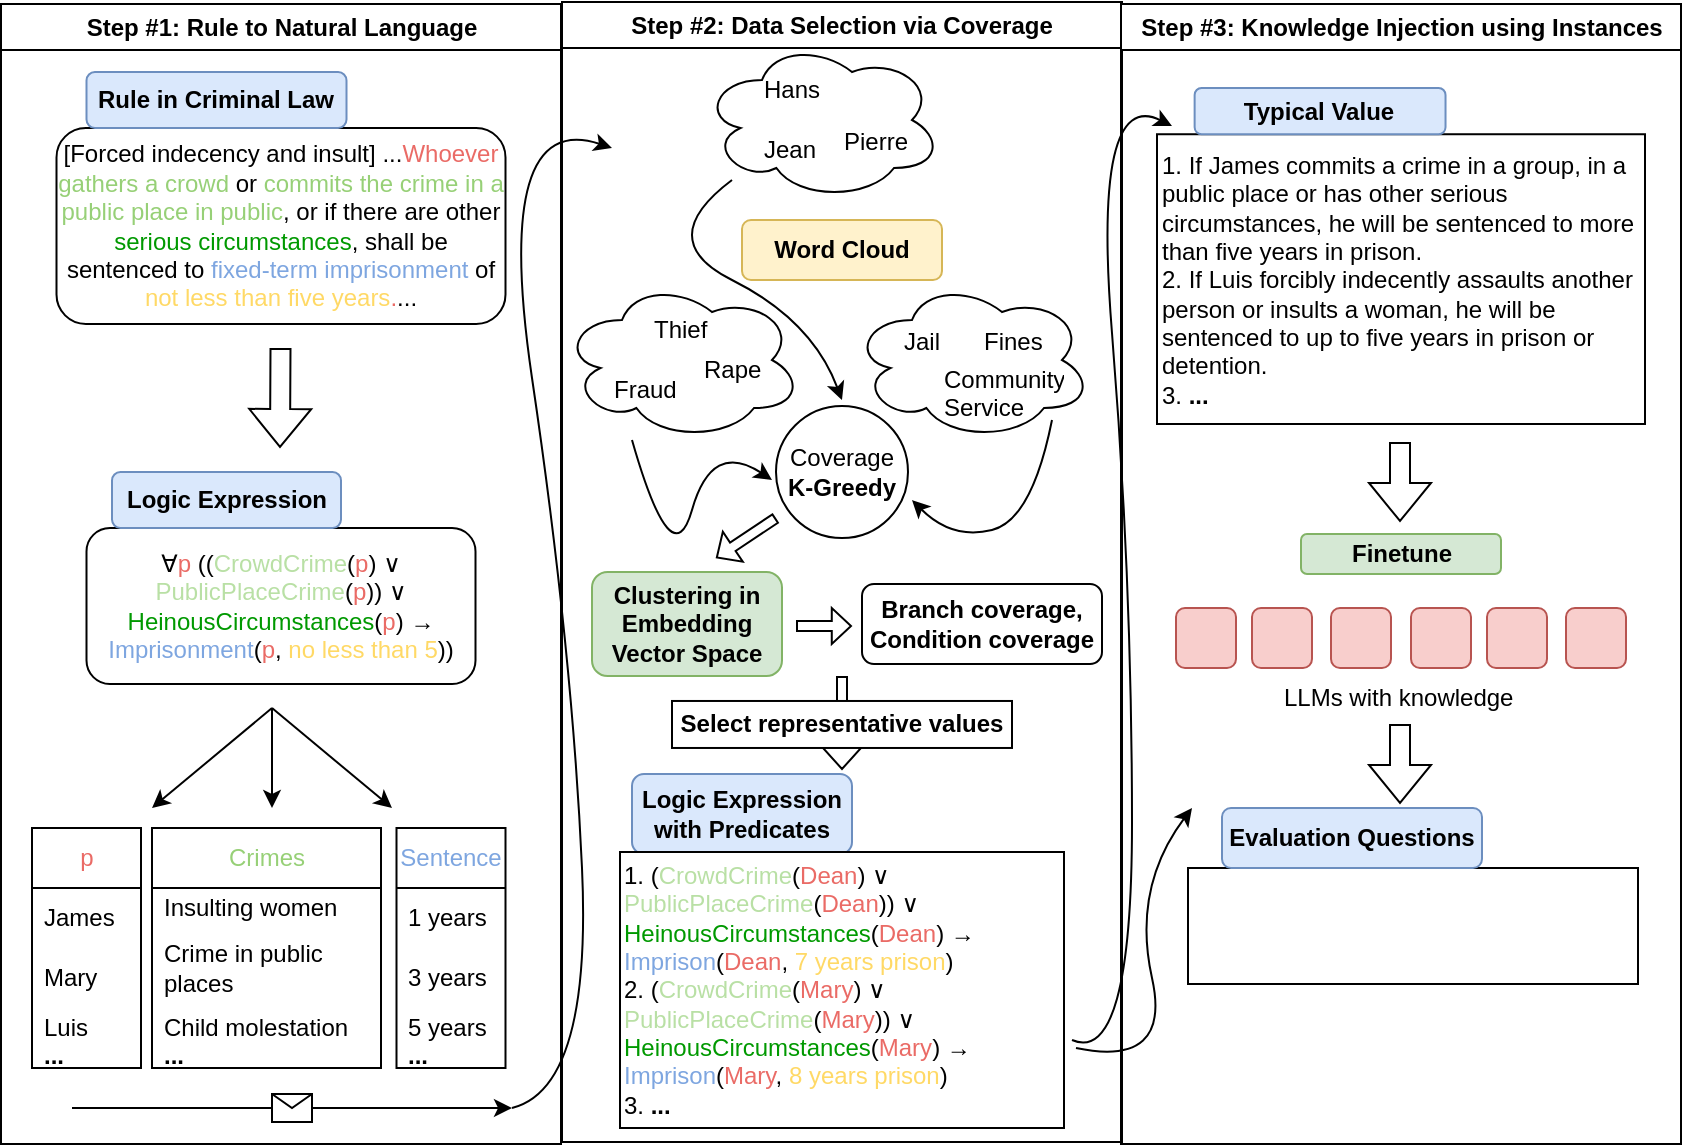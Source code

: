<mxfile version="26.0.16">
  <diagram name="Page-1" id="e7e014a7-5840-1c2e-5031-d8a46d1fe8dd">
    <mxGraphModel dx="1434" dy="836" grid="1" gridSize="10" guides="1" tooltips="1" connect="1" arrows="1" fold="1" page="1" pageScale="1" pageWidth="1169" pageHeight="826" background="none" math="0" shadow="0">
      <root>
        <mxCell id="0" />
        <mxCell id="1" parent="0" />
        <mxCell id="2" value="Step #1: Rule to Natural Language" style="swimlane;whiteSpace=wrap" parent="1" vertex="1">
          <mxGeometry x="164.5" y="128" width="280" height="570" as="geometry" />
        </mxCell>
        <mxCell id="KYdN0kWGBJhBKMdRnncq-54" value="" style="group" vertex="1" connectable="0" parent="2">
          <mxGeometry x="27.75" y="34" width="224.5" height="126" as="geometry" />
        </mxCell>
        <mxCell id="KYdN0kWGBJhBKMdRnncq-41" value="[Forced indecency and insult] ...&lt;font style=&quot;color: rgb(234, 107, 102);&quot;&gt;Whoever&lt;/font&gt;&lt;font style=&quot;color: rgb(0, 0, 0);&quot;&gt; &lt;/font&gt;&lt;font style=&quot;color: rgb(151, 208, 119);&quot;&gt;gathers a crowd&lt;/font&gt;&lt;font style=&quot;color: rgb(0, 0, 0);&quot;&gt; or &lt;/font&gt;&lt;font style=&quot;color: rgb(151, 208, 119);&quot;&gt;commits the crime in a public place in public&lt;/font&gt;&lt;font style=&quot;color: rgb(0, 0, 0);&quot;&gt;, or if there are other &lt;/font&gt;&lt;font style=&quot;color: rgb(0, 153, 0);&quot;&gt;serious circumstances&lt;/font&gt;&lt;font style=&quot;color: rgb(0, 0, 0);&quot;&gt;, shall be sentenced to &lt;/font&gt;&lt;font style=&quot;color: rgb(126, 166, 224);&quot;&gt;fixed-term imprisonment&lt;/font&gt;&lt;font style=&quot;color: rgb(0, 0, 0);&quot;&gt; of &lt;/font&gt;&lt;font style=&quot;color: rgb(255, 217, 102);&quot;&gt;not less than five years&lt;/font&gt;&lt;font color=&quot;#ea6b66&quot;&gt;.&lt;/font&gt;..." style="rounded=1;whiteSpace=wrap;html=1;" vertex="1" parent="KYdN0kWGBJhBKMdRnncq-54">
          <mxGeometry y="28" width="224.5" height="98" as="geometry" />
        </mxCell>
        <mxCell id="KYdN0kWGBJhBKMdRnncq-52" value="&lt;b&gt;Rule in Criminal Law&lt;/b&gt;" style="rounded=1;whiteSpace=wrap;html=1;fillColor=#dae8fc;strokeColor=#6c8ebf;" vertex="1" parent="KYdN0kWGBJhBKMdRnncq-54">
          <mxGeometry x="15" width="130" height="28" as="geometry" />
        </mxCell>
        <mxCell id="KYdN0kWGBJhBKMdRnncq-57" value="" style="shape=flexArrow;endArrow=classic;html=1;rounded=0;" edge="1" parent="2">
          <mxGeometry width="50" height="50" relative="1" as="geometry">
            <mxPoint x="139.75" y="172" as="sourcePoint" />
            <mxPoint x="139.5" y="222" as="targetPoint" />
          </mxGeometry>
        </mxCell>
        <mxCell id="KYdN0kWGBJhBKMdRnncq-75" value="" style="endArrow=classic;html=1;rounded=0;" edge="1" parent="2">
          <mxGeometry relative="1" as="geometry">
            <mxPoint x="35.5" y="552" as="sourcePoint" />
            <mxPoint x="255.5" y="552" as="targetPoint" />
          </mxGeometry>
        </mxCell>
        <mxCell id="KYdN0kWGBJhBKMdRnncq-76" value="" style="shape=message;html=1;outlineConnect=0;" vertex="1" parent="KYdN0kWGBJhBKMdRnncq-75">
          <mxGeometry width="20" height="14" relative="1" as="geometry">
            <mxPoint x="-10" y="-7" as="offset" />
          </mxGeometry>
        </mxCell>
        <mxCell id="KYdN0kWGBJhBKMdRnncq-78" value="" style="group" vertex="1" connectable="0" parent="2">
          <mxGeometry x="15.5" y="412" width="236.75" height="120" as="geometry" />
        </mxCell>
        <mxCell id="KYdN0kWGBJhBKMdRnncq-61" value="&lt;font style=&quot;color: rgb(234, 107, 102);&quot;&gt;p&lt;/font&gt;" style="swimlane;fontStyle=0;childLayout=stackLayout;horizontal=1;startSize=30;horizontalStack=0;resizeParent=1;resizeParentMax=0;resizeLast=0;collapsible=1;marginBottom=0;whiteSpace=wrap;html=1;" vertex="1" parent="KYdN0kWGBJhBKMdRnncq-78">
          <mxGeometry width="54.5" height="120" as="geometry" />
        </mxCell>
        <mxCell id="KYdN0kWGBJhBKMdRnncq-62" value="James" style="text;strokeColor=none;fillColor=none;align=left;verticalAlign=middle;spacingLeft=4;spacingRight=4;overflow=hidden;points=[[0,0.5],[1,0.5]];portConstraint=eastwest;rotatable=0;whiteSpace=wrap;html=1;" vertex="1" parent="KYdN0kWGBJhBKMdRnncq-61">
          <mxGeometry y="30" width="54.5" height="30" as="geometry" />
        </mxCell>
        <mxCell id="KYdN0kWGBJhBKMdRnncq-63" value="Mary" style="text;strokeColor=none;fillColor=none;align=left;verticalAlign=middle;spacingLeft=4;spacingRight=4;overflow=hidden;points=[[0,0.5],[1,0.5]];portConstraint=eastwest;rotatable=0;whiteSpace=wrap;html=1;" vertex="1" parent="KYdN0kWGBJhBKMdRnncq-61">
          <mxGeometry y="60" width="54.5" height="30" as="geometry" />
        </mxCell>
        <mxCell id="KYdN0kWGBJhBKMdRnncq-64" value="Luis&lt;br&gt;&lt;b&gt;...&lt;/b&gt;" style="text;strokeColor=none;fillColor=none;align=left;verticalAlign=middle;spacingLeft=4;spacingRight=4;overflow=hidden;points=[[0,0.5],[1,0.5]];portConstraint=eastwest;rotatable=0;whiteSpace=wrap;html=1;" vertex="1" parent="KYdN0kWGBJhBKMdRnncq-61">
          <mxGeometry y="90" width="54.5" height="30" as="geometry" />
        </mxCell>
        <mxCell id="KYdN0kWGBJhBKMdRnncq-65" value="&lt;font style=&quot;color: rgb(151, 208, 119);&quot;&gt;Crimes&lt;/font&gt;" style="swimlane;fontStyle=0;childLayout=stackLayout;horizontal=1;startSize=30;horizontalStack=0;resizeParent=1;resizeParentMax=0;resizeLast=0;collapsible=1;marginBottom=0;whiteSpace=wrap;html=1;" vertex="1" parent="KYdN0kWGBJhBKMdRnncq-78">
          <mxGeometry x="60" width="114.5" height="120" as="geometry" />
        </mxCell>
        <mxCell id="KYdN0kWGBJhBKMdRnncq-66" value="Insulting women" style="text;strokeColor=none;fillColor=none;align=left;verticalAlign=middle;spacingLeft=4;spacingRight=4;overflow=hidden;points=[[0,0.5],[1,0.5]];portConstraint=eastwest;rotatable=0;whiteSpace=wrap;html=1;" vertex="1" parent="KYdN0kWGBJhBKMdRnncq-65">
          <mxGeometry y="30" width="114.5" height="20" as="geometry" />
        </mxCell>
        <mxCell id="KYdN0kWGBJhBKMdRnncq-67" value="Crime in public places" style="text;strokeColor=none;fillColor=none;align=left;verticalAlign=middle;spacingLeft=4;spacingRight=4;overflow=hidden;points=[[0,0.5],[1,0.5]];portConstraint=eastwest;rotatable=0;whiteSpace=wrap;html=1;" vertex="1" parent="KYdN0kWGBJhBKMdRnncq-65">
          <mxGeometry y="50" width="114.5" height="40" as="geometry" />
        </mxCell>
        <mxCell id="KYdN0kWGBJhBKMdRnncq-74" value="" style="curved=1;endArrow=classic;html=1;rounded=0;" edge="1" parent="KYdN0kWGBJhBKMdRnncq-65">
          <mxGeometry width="50" height="50" relative="1" as="geometry">
            <mxPoint x="180" y="140" as="sourcePoint" />
            <mxPoint x="230" y="-340" as="targetPoint" />
            <Array as="points">
              <mxPoint x="220" y="130" />
              <mxPoint x="210" y="-90" />
              <mxPoint x="170" y="-360" />
            </Array>
          </mxGeometry>
        </mxCell>
        <mxCell id="KYdN0kWGBJhBKMdRnncq-68" value="Child molestation&lt;br&gt;&lt;b&gt;...&lt;/b&gt;" style="text;strokeColor=none;fillColor=none;align=left;verticalAlign=middle;spacingLeft=4;spacingRight=4;overflow=hidden;points=[[0,0.5],[1,0.5]];portConstraint=eastwest;rotatable=0;whiteSpace=wrap;html=1;" vertex="1" parent="KYdN0kWGBJhBKMdRnncq-65">
          <mxGeometry y="90" width="114.5" height="30" as="geometry" />
        </mxCell>
        <mxCell id="KYdN0kWGBJhBKMdRnncq-69" value="&lt;font style=&quot;color: rgb(126, 166, 224);&quot;&gt;Sentence&lt;/font&gt;" style="swimlane;fontStyle=0;childLayout=stackLayout;horizontal=1;startSize=30;horizontalStack=0;resizeParent=1;resizeParentMax=0;resizeLast=0;collapsible=1;marginBottom=0;whiteSpace=wrap;html=1;" vertex="1" parent="KYdN0kWGBJhBKMdRnncq-78">
          <mxGeometry x="182.25" width="54.5" height="120" as="geometry" />
        </mxCell>
        <mxCell id="KYdN0kWGBJhBKMdRnncq-70" value="1 years" style="text;strokeColor=none;fillColor=none;align=left;verticalAlign=middle;spacingLeft=4;spacingRight=4;overflow=hidden;points=[[0,0.5],[1,0.5]];portConstraint=eastwest;rotatable=0;whiteSpace=wrap;html=1;" vertex="1" parent="KYdN0kWGBJhBKMdRnncq-69">
          <mxGeometry y="30" width="54.5" height="30" as="geometry" />
        </mxCell>
        <mxCell id="KYdN0kWGBJhBKMdRnncq-71" value="3 years" style="text;strokeColor=none;fillColor=none;align=left;verticalAlign=middle;spacingLeft=4;spacingRight=4;overflow=hidden;points=[[0,0.5],[1,0.5]];portConstraint=eastwest;rotatable=0;whiteSpace=wrap;html=1;" vertex="1" parent="KYdN0kWGBJhBKMdRnncq-69">
          <mxGeometry y="60" width="54.5" height="30" as="geometry" />
        </mxCell>
        <mxCell id="KYdN0kWGBJhBKMdRnncq-72" value="5 years&lt;br&gt;&lt;b&gt;...&lt;/b&gt;" style="text;strokeColor=none;fillColor=none;align=left;verticalAlign=middle;spacingLeft=4;spacingRight=4;overflow=hidden;points=[[0,0.5],[1,0.5]];portConstraint=eastwest;rotatable=0;whiteSpace=wrap;html=1;" vertex="1" parent="KYdN0kWGBJhBKMdRnncq-69">
          <mxGeometry y="90" width="54.5" height="30" as="geometry" />
        </mxCell>
        <mxCell id="KYdN0kWGBJhBKMdRnncq-80" value="" style="group" vertex="1" connectable="0" parent="2">
          <mxGeometry x="42.75" y="234" width="194.5" height="106" as="geometry" />
        </mxCell>
        <mxCell id="KYdN0kWGBJhBKMdRnncq-48" value="∀&lt;font style=&quot;color: rgb(234, 107, 102);&quot;&gt;p&lt;/font&gt; ((&lt;font style=&quot;color: rgb(185, 224, 165);&quot;&gt;CrowdCrime&lt;/font&gt;(&lt;font style=&quot;color: rgb(234, 107, 102);&quot;&gt;p&lt;/font&gt;) ∨ &lt;font style=&quot;color: rgb(185, 224, 165);&quot;&gt;PublicPlaceCrime&lt;/font&gt;(&lt;font style=&quot;color: rgb(234, 107, 102);&quot;&gt;p&lt;/font&gt;)) ∨ &lt;font style=&quot;color: rgb(0, 153, 0);&quot;&gt;HeinousCircumstances&lt;/font&gt;(&lt;font style=&quot;color: rgb(234, 107, 102);&quot;&gt;p&lt;/font&gt;) → &lt;font style=&quot;color: rgb(126, 166, 224);&quot;&gt;Imprisonment&lt;/font&gt;(&lt;font style=&quot;color: rgb(234, 107, 102);&quot;&gt;p&lt;/font&gt;, &lt;font style=&quot;color: rgb(255, 217, 102);&quot;&gt;no less than 5&lt;/font&gt;))" style="rounded=1;whiteSpace=wrap;html=1;" vertex="1" parent="KYdN0kWGBJhBKMdRnncq-80">
          <mxGeometry y="28" width="194.5" height="78" as="geometry" />
        </mxCell>
        <mxCell id="KYdN0kWGBJhBKMdRnncq-55" value="&lt;b&gt;Logic Expression&lt;/b&gt;" style="rounded=1;whiteSpace=wrap;html=1;fillColor=#dae8fc;strokeColor=#6c8ebf;" vertex="1" parent="KYdN0kWGBJhBKMdRnncq-80">
          <mxGeometry x="12.75" width="114.5" height="28" as="geometry" />
        </mxCell>
        <mxCell id="KYdN0kWGBJhBKMdRnncq-81" value="" style="group" vertex="1" connectable="0" parent="2">
          <mxGeometry x="75.5" y="352" width="120" height="50" as="geometry" />
        </mxCell>
        <mxCell id="KYdN0kWGBJhBKMdRnncq-58" value="" style="endArrow=classic;html=1;rounded=0;" edge="1" parent="KYdN0kWGBJhBKMdRnncq-81">
          <mxGeometry width="50" height="50" relative="1" as="geometry">
            <mxPoint x="60" as="sourcePoint" />
            <mxPoint y="50" as="targetPoint" />
          </mxGeometry>
        </mxCell>
        <mxCell id="KYdN0kWGBJhBKMdRnncq-59" value="" style="endArrow=classic;html=1;rounded=0;" edge="1" parent="KYdN0kWGBJhBKMdRnncq-81">
          <mxGeometry width="50" height="50" relative="1" as="geometry">
            <mxPoint x="60" as="sourcePoint" />
            <mxPoint x="60" y="50" as="targetPoint" />
          </mxGeometry>
        </mxCell>
        <mxCell id="KYdN0kWGBJhBKMdRnncq-60" value="" style="endArrow=classic;html=1;rounded=0;" edge="1" parent="KYdN0kWGBJhBKMdRnncq-81">
          <mxGeometry width="50" height="50" relative="1" as="geometry">
            <mxPoint x="60" as="sourcePoint" />
            <mxPoint x="120" y="50" as="targetPoint" />
          </mxGeometry>
        </mxCell>
        <mxCell id="3" value="Step #2: Data Selection via Coverage" style="swimlane;whiteSpace=wrap" parent="1" vertex="1">
          <mxGeometry x="445" y="127" width="280" height="570" as="geometry" />
        </mxCell>
        <mxCell id="KYdN0kWGBJhBKMdRnncq-82" value="Coverage&lt;br&gt;&lt;b&gt;K-Greedy&lt;/b&gt;" style="ellipse;whiteSpace=wrap;html=1;aspect=fixed;" vertex="1" parent="3">
          <mxGeometry x="107" y="202" width="66" height="66" as="geometry" />
        </mxCell>
        <mxCell id="KYdN0kWGBJhBKMdRnncq-94" value="&lt;b&gt;Word Cloud&lt;/b&gt;" style="rounded=1;whiteSpace=wrap;html=1;fillColor=#fff2cc;strokeColor=#d6b656;" vertex="1" parent="3">
          <mxGeometry x="90" y="109" width="100" height="30" as="geometry" />
        </mxCell>
        <mxCell id="KYdN0kWGBJhBKMdRnncq-99" value="" style="group" vertex="1" connectable="0" parent="3">
          <mxGeometry x="70" y="19" width="120" height="80" as="geometry" />
        </mxCell>
        <mxCell id="KYdN0kWGBJhBKMdRnncq-91" value="" style="ellipse;shape=cloud;whiteSpace=wrap;html=1;" vertex="1" parent="KYdN0kWGBJhBKMdRnncq-99">
          <mxGeometry width="120" height="80" as="geometry" />
        </mxCell>
        <mxCell id="KYdN0kWGBJhBKMdRnncq-95" value="Hans" style="text;strokeColor=none;fillColor=none;align=left;verticalAlign=middle;spacingLeft=4;spacingRight=4;overflow=hidden;points=[[0,0.5],[1,0.5]];portConstraint=eastwest;rotatable=0;whiteSpace=wrap;html=1;" vertex="1" parent="KYdN0kWGBJhBKMdRnncq-99">
          <mxGeometry x="25" y="10" width="50" height="30" as="geometry" />
        </mxCell>
        <mxCell id="KYdN0kWGBJhBKMdRnncq-97" value="Pierre" style="text;strokeColor=none;fillColor=none;align=left;verticalAlign=middle;spacingLeft=4;spacingRight=4;overflow=hidden;points=[[0,0.5],[1,0.5]];portConstraint=eastwest;rotatable=0;whiteSpace=wrap;html=1;" vertex="1" parent="KYdN0kWGBJhBKMdRnncq-99">
          <mxGeometry x="65" y="36" width="50" height="30" as="geometry" />
        </mxCell>
        <mxCell id="KYdN0kWGBJhBKMdRnncq-98" value="Jean" style="text;strokeColor=none;fillColor=none;align=left;verticalAlign=middle;spacingLeft=4;spacingRight=4;overflow=hidden;points=[[0,0.5],[1,0.5]];portConstraint=eastwest;rotatable=0;whiteSpace=wrap;html=1;" vertex="1" parent="KYdN0kWGBJhBKMdRnncq-99">
          <mxGeometry x="25" y="40" width="40" height="30" as="geometry" />
        </mxCell>
        <mxCell id="KYdN0kWGBJhBKMdRnncq-108" value="" style="curved=1;endArrow=classic;html=1;rounded=0;" edge="1" parent="KYdN0kWGBJhBKMdRnncq-99">
          <mxGeometry width="50" height="50" relative="1" as="geometry">
            <mxPoint x="15" y="70" as="sourcePoint" />
            <mxPoint x="70" y="180" as="targetPoint" />
            <Array as="points">
              <mxPoint x="-25" y="100" />
              <mxPoint x="55" y="140" />
            </Array>
          </mxGeometry>
        </mxCell>
        <mxCell id="KYdN0kWGBJhBKMdRnncq-103" value="" style="group" vertex="1" connectable="0" parent="3">
          <mxGeometry y="139" width="120" height="80" as="geometry" />
        </mxCell>
        <mxCell id="KYdN0kWGBJhBKMdRnncq-92" value="" style="ellipse;shape=cloud;whiteSpace=wrap;html=1;" vertex="1" parent="KYdN0kWGBJhBKMdRnncq-103">
          <mxGeometry width="120" height="80" as="geometry" />
        </mxCell>
        <mxCell id="KYdN0kWGBJhBKMdRnncq-100" value="Thief" style="text;strokeColor=none;fillColor=none;align=left;verticalAlign=middle;spacingLeft=4;spacingRight=4;overflow=hidden;points=[[0,0.5],[1,0.5]];portConstraint=eastwest;rotatable=0;whiteSpace=wrap;html=1;" vertex="1" parent="KYdN0kWGBJhBKMdRnncq-103">
          <mxGeometry x="40" y="10" width="40" height="30" as="geometry" />
        </mxCell>
        <mxCell id="KYdN0kWGBJhBKMdRnncq-101" value="Fraud" style="text;strokeColor=none;fillColor=none;align=left;verticalAlign=middle;spacingLeft=4;spacingRight=4;overflow=hidden;points=[[0,0.5],[1,0.5]];portConstraint=eastwest;rotatable=0;whiteSpace=wrap;html=1;" vertex="1" parent="KYdN0kWGBJhBKMdRnncq-103">
          <mxGeometry x="20" y="40" width="50" height="30" as="geometry" />
        </mxCell>
        <mxCell id="KYdN0kWGBJhBKMdRnncq-102" value="Rape" style="text;strokeColor=none;fillColor=none;align=left;verticalAlign=middle;spacingLeft=4;spacingRight=4;overflow=hidden;points=[[0,0.5],[1,0.5]];portConstraint=eastwest;rotatable=0;whiteSpace=wrap;html=1;" vertex="1" parent="KYdN0kWGBJhBKMdRnncq-103">
          <mxGeometry x="65" y="30" width="40" height="30" as="geometry" />
        </mxCell>
        <mxCell id="KYdN0kWGBJhBKMdRnncq-110" value="" style="curved=1;endArrow=classic;html=1;rounded=0;" edge="1" parent="KYdN0kWGBJhBKMdRnncq-103">
          <mxGeometry width="50" height="50" relative="1" as="geometry">
            <mxPoint x="35" y="80" as="sourcePoint" />
            <mxPoint x="105" y="100" as="targetPoint" />
            <Array as="points">
              <mxPoint x="55" y="150" />
              <mxPoint x="75" y="80" />
            </Array>
          </mxGeometry>
        </mxCell>
        <mxCell id="KYdN0kWGBJhBKMdRnncq-107" value="" style="group" vertex="1" connectable="0" parent="3">
          <mxGeometry x="145" y="139" width="120" height="80" as="geometry" />
        </mxCell>
        <mxCell id="KYdN0kWGBJhBKMdRnncq-93" value="" style="ellipse;shape=cloud;whiteSpace=wrap;html=1;" vertex="1" parent="KYdN0kWGBJhBKMdRnncq-107">
          <mxGeometry width="120" height="80" as="geometry" />
        </mxCell>
        <mxCell id="KYdN0kWGBJhBKMdRnncq-104" value="Jail" style="text;strokeColor=none;fillColor=none;align=left;verticalAlign=middle;spacingLeft=4;spacingRight=4;overflow=hidden;points=[[0,0.5],[1,0.5]];portConstraint=eastwest;rotatable=0;whiteSpace=wrap;html=1;" vertex="1" parent="KYdN0kWGBJhBKMdRnncq-107">
          <mxGeometry x="20" y="16" width="40" height="30" as="geometry" />
        </mxCell>
        <mxCell id="KYdN0kWGBJhBKMdRnncq-105" value="Fines" style="text;strokeColor=none;fillColor=none;align=left;verticalAlign=middle;spacingLeft=4;spacingRight=4;overflow=hidden;points=[[0,0.5],[1,0.5]];portConstraint=eastwest;rotatable=0;whiteSpace=wrap;html=1;" vertex="1" parent="KYdN0kWGBJhBKMdRnncq-107">
          <mxGeometry x="60" y="16" width="50" height="30" as="geometry" />
        </mxCell>
        <mxCell id="KYdN0kWGBJhBKMdRnncq-106" value="Community Service" style="text;strokeColor=none;fillColor=none;align=left;verticalAlign=middle;spacingLeft=4;spacingRight=4;overflow=hidden;points=[[0,0.5],[1,0.5]];portConstraint=eastwest;rotatable=0;whiteSpace=wrap;html=1;" vertex="1" parent="KYdN0kWGBJhBKMdRnncq-107">
          <mxGeometry x="40" y="40" width="70" height="30" as="geometry" />
        </mxCell>
        <mxCell id="KYdN0kWGBJhBKMdRnncq-111" value="" style="curved=1;endArrow=classic;html=1;rounded=0;" edge="1" parent="KYdN0kWGBJhBKMdRnncq-107">
          <mxGeometry width="50" height="50" relative="1" as="geometry">
            <mxPoint x="100" y="70" as="sourcePoint" />
            <mxPoint x="30" y="110" as="targetPoint" />
            <Array as="points">
              <mxPoint x="90" y="120" />
              <mxPoint x="50" y="130" />
            </Array>
          </mxGeometry>
        </mxCell>
        <mxCell id="KYdN0kWGBJhBKMdRnncq-116" value="" style="group" vertex="1" connectable="0" parent="3">
          <mxGeometry x="55" y="352" width="170" height="68.98" as="geometry" />
        </mxCell>
        <mxCell id="KYdN0kWGBJhBKMdRnncq-113" value="" style="shape=flexArrow;endArrow=classic;html=1;rounded=0;width=5;endSize=4.47;" edge="1" parent="KYdN0kWGBJhBKMdRnncq-116">
          <mxGeometry width="50" height="50" relative="1" as="geometry">
            <mxPoint x="85" y="-15" as="sourcePoint" />
            <mxPoint x="85" y="32" as="targetPoint" />
          </mxGeometry>
        </mxCell>
        <mxCell id="KYdN0kWGBJhBKMdRnncq-115" value="&lt;b&gt;Select representative values&lt;/b&gt;" style="rounded=0;whiteSpace=wrap;html=1;" vertex="1" parent="KYdN0kWGBJhBKMdRnncq-116">
          <mxGeometry y="-2.517" width="170" height="23.5" as="geometry" />
        </mxCell>
        <mxCell id="KYdN0kWGBJhBKMdRnncq-143" value="&lt;b&gt;Logic Expression with Predicates&lt;/b&gt;" style="rounded=1;whiteSpace=wrap;html=1;fillColor=#dae8fc;strokeColor=#6c8ebf;" vertex="1" parent="KYdN0kWGBJhBKMdRnncq-116">
          <mxGeometry x="-20" y="33.98" width="110" height="40" as="geometry" />
        </mxCell>
        <mxCell id="KYdN0kWGBJhBKMdRnncq-117" value="1. (&lt;font style=&quot;color: rgb(185, 224, 165);&quot;&gt;CrowdCrime&lt;/font&gt;(&lt;font style=&quot;color: rgb(234, 107, 102);&quot;&gt;Dean&lt;/font&gt;) ∨ &lt;font style=&quot;color: rgb(185, 224, 165);&quot;&gt;PublicPlaceCrime&lt;/font&gt;(&lt;font style=&quot;color: rgb(234, 107, 102);&quot;&gt;Dean&lt;/font&gt;)) ∨ &lt;font style=&quot;color: rgb(0, 153, 0);&quot;&gt;HeinousCircumstances&lt;/font&gt;(&lt;font style=&quot;color: rgb(234, 107, 102);&quot;&gt;Dean&lt;/font&gt;) → &lt;font style=&quot;color: rgb(126, 166, 224);&quot;&gt;Imprison&lt;/font&gt;(&lt;font style=&quot;color: rgb(234, 107, 102);&quot;&gt;Dean&lt;/font&gt;, &lt;font style=&quot;color: rgb(255, 217, 102);&quot;&gt;7 years prison&lt;/font&gt;)&lt;div&gt;&lt;span style=&quot;background-color: transparent; color: light-dark(rgb(0, 0, 0), rgb(255, 255, 255));&quot;&gt;2.&amp;nbsp;&lt;/span&gt;&lt;span style=&quot;background-color: transparent;&quot;&gt;(&lt;font style=&quot;color: rgb(185, 224, 165);&quot;&gt;CrowdCrime&lt;/font&gt;(&lt;font style=&quot;color: rgb(234, 107, 102);&quot;&gt;Mary&lt;/font&gt;) ∨ &lt;font style=&quot;color: rgb(185, 224, 165);&quot;&gt;PublicPlaceCrime&lt;/font&gt;(&lt;font style=&quot;color: rgb(234, 107, 102);&quot;&gt;Mary&lt;/font&gt;)) ∨ &lt;font style=&quot;color: rgb(0, 153, 0);&quot;&gt;HeinousCircumstances&lt;/font&gt;(&lt;font style=&quot;color: rgb(234, 107, 102);&quot;&gt;Mary&lt;/font&gt;) → &lt;font style=&quot;color: rgb(126, 166, 224);&quot;&gt;Imprison&lt;/font&gt;(&lt;font style=&quot;color: rgb(234, 107, 102);&quot;&gt;Mary&lt;/font&gt;, &lt;font style=&quot;color: rgb(255, 217, 102);&quot;&gt;8 years prison&lt;/font&gt;)&lt;/span&gt;&lt;span style=&quot;background-color: transparent; color: light-dark(rgb(0, 0, 0), rgb(255, 255, 255));&quot;&gt;&amp;nbsp;&lt;/span&gt;&lt;/div&gt;&lt;div&gt;&lt;span style=&quot;background-color: transparent; color: light-dark(rgb(0, 0, 0), rgb(255, 255, 255));&quot;&gt;3. &lt;b&gt;...&lt;/b&gt;&lt;/span&gt;&lt;/div&gt;" style="rounded=0;whiteSpace=wrap;html=1;align=left;" vertex="1" parent="3">
          <mxGeometry x="29" y="425" width="222" height="138" as="geometry" />
        </mxCell>
        <mxCell id="KYdN0kWGBJhBKMdRnncq-119" value="&lt;b&gt;Clustering in Embedding Vector Space&lt;/b&gt;" style="rounded=1;whiteSpace=wrap;html=1;fillColor=#d5e8d4;strokeColor=#82b366;" vertex="1" parent="3">
          <mxGeometry x="15" y="285" width="95" height="52" as="geometry" />
        </mxCell>
        <mxCell id="KYdN0kWGBJhBKMdRnncq-120" value="&lt;b&gt;Branch coverage, Condition coverage&lt;/b&gt;" style="rounded=1;whiteSpace=wrap;html=1;" vertex="1" parent="3">
          <mxGeometry x="150" y="291" width="120" height="40" as="geometry" />
        </mxCell>
        <mxCell id="KYdN0kWGBJhBKMdRnncq-122" value="" style="shape=flexArrow;endArrow=classic;html=1;rounded=0;endWidth=12;endSize=2.87;width=5;" edge="1" parent="3">
          <mxGeometry width="50" height="50" relative="1" as="geometry">
            <mxPoint x="107" y="258" as="sourcePoint" />
            <mxPoint x="77" y="278" as="targetPoint" />
            <Array as="points">
              <mxPoint x="107" y="258" />
            </Array>
          </mxGeometry>
        </mxCell>
        <mxCell id="KYdN0kWGBJhBKMdRnncq-124" value="" style="curved=1;endArrow=classic;html=1;rounded=0;" edge="1" parent="3">
          <mxGeometry width="50" height="50" relative="1" as="geometry">
            <mxPoint x="255" y="519" as="sourcePoint" />
            <mxPoint x="305" y="62" as="targetPoint" />
            <Array as="points">
              <mxPoint x="285" y="532" />
              <mxPoint x="285" y="289" />
              <mxPoint x="265" y="42" />
            </Array>
          </mxGeometry>
        </mxCell>
        <mxCell id="4" value="Step #3: Knowledge Injection using Instances" style="swimlane;whiteSpace=wrap" parent="1" vertex="1">
          <mxGeometry x="724.5" y="128" width="280" height="570" as="geometry" />
        </mxCell>
        <mxCell id="KYdN0kWGBJhBKMdRnncq-87" value="" style="group" vertex="1" connectable="0" parent="4">
          <mxGeometry x="18" y="42" width="244" height="168" as="geometry" />
        </mxCell>
        <mxCell id="KYdN0kWGBJhBKMdRnncq-84" value="&lt;span style=&quot;background-color: transparent; color: light-dark(rgb(0, 0, 0), rgb(255, 255, 255));&quot;&gt;1. If James commits a crime in a group, in a public place or has other serious circumstances, he will be sentenced to more than five years in prison.&lt;/span&gt;&lt;br&gt;&lt;span style=&quot;background-color: transparent; color: light-dark(rgb(0, 0, 0), rgb(255, 255, 255));&quot;&gt;2.&amp;nbsp;&lt;/span&gt;If Luis forcibly indecently assaults another person or insults a woman, he will be sentenced to up to five years in prison or detention.&lt;br&gt;3. &lt;b&gt;...&lt;/b&gt;" style="rounded=0;whiteSpace=wrap;html=1;align=left;" vertex="1" parent="KYdN0kWGBJhBKMdRnncq-87">
          <mxGeometry y="23.119" width="244" height="144.881" as="geometry" />
        </mxCell>
        <mxCell id="KYdN0kWGBJhBKMdRnncq-85" value="&lt;b&gt;Typical Value&lt;/b&gt;" style="rounded=1;whiteSpace=wrap;html=1;fillColor=#dae8fc;strokeColor=#6c8ebf;" vertex="1" parent="KYdN0kWGBJhBKMdRnncq-87">
          <mxGeometry x="18.817" width="125.45" height="23.119" as="geometry" />
        </mxCell>
        <mxCell id="KYdN0kWGBJhBKMdRnncq-125" value="" style="shape=flexArrow;endArrow=classic;html=1;rounded=0;" edge="1" parent="4">
          <mxGeometry width="50" height="50" relative="1" as="geometry">
            <mxPoint x="139.5" y="219" as="sourcePoint" />
            <mxPoint x="139.5" y="259" as="targetPoint" />
          </mxGeometry>
        </mxCell>
        <mxCell id="KYdN0kWGBJhBKMdRnncq-130" value="&lt;b&gt;Finetune&lt;/b&gt;" style="rounded=1;whiteSpace=wrap;html=1;fillColor=#d5e8d4;strokeColor=#82b366;" vertex="1" parent="4">
          <mxGeometry x="90" y="265" width="100" height="20" as="geometry" />
        </mxCell>
        <mxCell id="KYdN0kWGBJhBKMdRnncq-139" value="" style="group" vertex="1" connectable="0" parent="4">
          <mxGeometry x="27.5" y="302" width="225" height="30" as="geometry" />
        </mxCell>
        <mxCell id="KYdN0kWGBJhBKMdRnncq-133" value="" style="whiteSpace=wrap;html=1;aspect=fixed;rounded=1;fillColor=#f8cecc;strokeColor=#b85450;" vertex="1" parent="KYdN0kWGBJhBKMdRnncq-139">
          <mxGeometry width="30" height="30" as="geometry" />
        </mxCell>
        <mxCell id="KYdN0kWGBJhBKMdRnncq-134" value="" style="whiteSpace=wrap;html=1;aspect=fixed;rounded=1;fillColor=#f8cecc;strokeColor=#b85450;" vertex="1" parent="KYdN0kWGBJhBKMdRnncq-139">
          <mxGeometry x="38" width="30" height="30" as="geometry" />
        </mxCell>
        <mxCell id="KYdN0kWGBJhBKMdRnncq-135" value="" style="whiteSpace=wrap;html=1;aspect=fixed;rounded=1;fillColor=#f8cecc;strokeColor=#b85450;" vertex="1" parent="KYdN0kWGBJhBKMdRnncq-139">
          <mxGeometry x="77.5" width="30" height="30" as="geometry" />
        </mxCell>
        <mxCell id="KYdN0kWGBJhBKMdRnncq-136" value="" style="whiteSpace=wrap;html=1;aspect=fixed;rounded=1;fillColor=#f8cecc;strokeColor=#b85450;" vertex="1" parent="KYdN0kWGBJhBKMdRnncq-139">
          <mxGeometry x="117.5" width="30" height="30" as="geometry" />
        </mxCell>
        <mxCell id="KYdN0kWGBJhBKMdRnncq-137" value="" style="whiteSpace=wrap;html=1;aspect=fixed;rounded=1;fillColor=#f8cecc;strokeColor=#b85450;" vertex="1" parent="KYdN0kWGBJhBKMdRnncq-139">
          <mxGeometry x="155.5" width="30" height="30" as="geometry" />
        </mxCell>
        <mxCell id="KYdN0kWGBJhBKMdRnncq-138" value="" style="whiteSpace=wrap;html=1;aspect=fixed;rounded=1;fillColor=#f8cecc;strokeColor=#b85450;" vertex="1" parent="KYdN0kWGBJhBKMdRnncq-139">
          <mxGeometry x="195" width="30" height="30" as="geometry" />
        </mxCell>
        <mxCell id="KYdN0kWGBJhBKMdRnncq-141" value="LLMs with knowledge" style="text;strokeColor=none;fillColor=none;align=left;verticalAlign=middle;spacingLeft=4;spacingRight=4;overflow=hidden;points=[[0,0.5],[1,0.5]];portConstraint=eastwest;rotatable=0;whiteSpace=wrap;html=1;" vertex="1" parent="4">
          <mxGeometry x="75" y="332" width="130" height="30" as="geometry" />
        </mxCell>
        <mxCell id="KYdN0kWGBJhBKMdRnncq-142" value="" style="curved=1;endArrow=classic;html=1;rounded=0;" edge="1" parent="4">
          <mxGeometry width="50" height="50" relative="1" as="geometry">
            <mxPoint x="-22.5" y="522" as="sourcePoint" />
            <mxPoint x="35.5" y="402" as="targetPoint" />
            <Array as="points">
              <mxPoint x="25.5" y="532" />
              <mxPoint x="5.5" y="442" />
            </Array>
          </mxGeometry>
        </mxCell>
        <mxCell id="KYdN0kWGBJhBKMdRnncq-147" value="" style="group" vertex="1" connectable="0" parent="4">
          <mxGeometry x="35.5" y="402" width="225" height="88" as="geometry" />
        </mxCell>
        <mxCell id="KYdN0kWGBJhBKMdRnncq-145" value="" style="rounded=0;whiteSpace=wrap;html=1;" vertex="1" parent="KYdN0kWGBJhBKMdRnncq-147">
          <mxGeometry x="-2" y="30" width="225" height="58" as="geometry" />
        </mxCell>
        <mxCell id="KYdN0kWGBJhBKMdRnncq-146" value="&lt;b&gt;Evaluation Questions&lt;/b&gt;" style="rounded=1;whiteSpace=wrap;html=1;fillColor=#dae8fc;strokeColor=#6c8ebf;" vertex="1" parent="KYdN0kWGBJhBKMdRnncq-147">
          <mxGeometry x="15" width="130" height="30" as="geometry" />
        </mxCell>
        <mxCell id="KYdN0kWGBJhBKMdRnncq-149" value="" style="shape=flexArrow;endArrow=classic;html=1;rounded=0;" edge="1" parent="4">
          <mxGeometry width="50" height="50" relative="1" as="geometry">
            <mxPoint x="139.5" y="360" as="sourcePoint" />
            <mxPoint x="139.5" y="400" as="targetPoint" />
          </mxGeometry>
        </mxCell>
        <mxCell id="KYdN0kWGBJhBKMdRnncq-123" value="" style="shape=flexArrow;endArrow=classic;html=1;rounded=0;endWidth=12;endSize=2.87;width=5;" edge="1" parent="1">
          <mxGeometry width="50" height="50" relative="1" as="geometry">
            <mxPoint x="562" y="439" as="sourcePoint" />
            <mxPoint x="590" y="439" as="targetPoint" />
            <Array as="points">
              <mxPoint x="562" y="439" />
            </Array>
          </mxGeometry>
        </mxCell>
      </root>
    </mxGraphModel>
  </diagram>
</mxfile>
